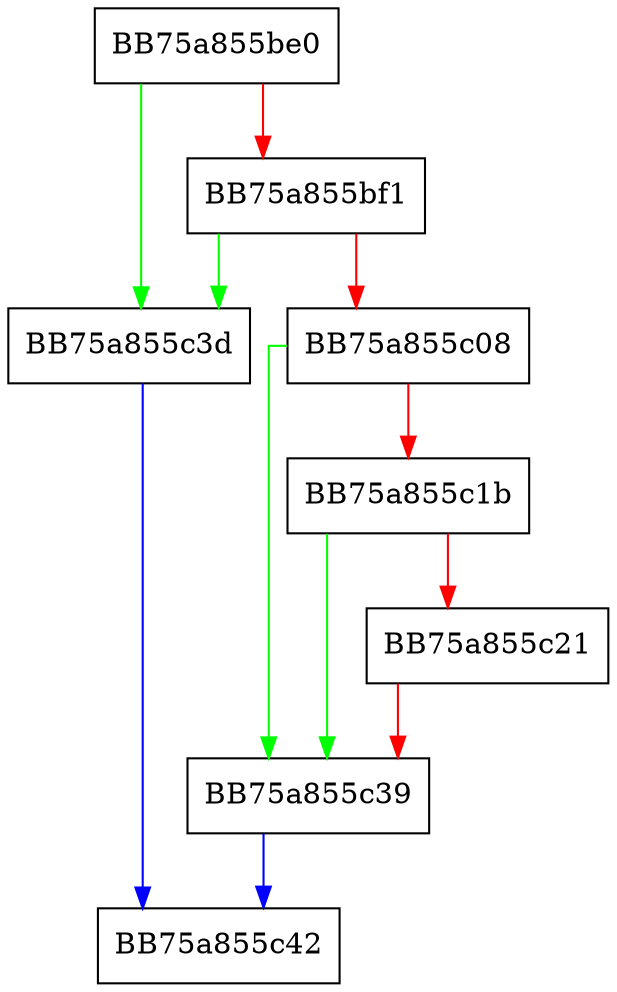 digraph ApiTaskWorker {
  node [shape="box"];
  graph [splines=ortho];
  BB75a855be0 -> BB75a855c3d [color="green"];
  BB75a855be0 -> BB75a855bf1 [color="red"];
  BB75a855bf1 -> BB75a855c3d [color="green"];
  BB75a855bf1 -> BB75a855c08 [color="red"];
  BB75a855c08 -> BB75a855c39 [color="green"];
  BB75a855c08 -> BB75a855c1b [color="red"];
  BB75a855c1b -> BB75a855c39 [color="green"];
  BB75a855c1b -> BB75a855c21 [color="red"];
  BB75a855c21 -> BB75a855c39 [color="red"];
  BB75a855c39 -> BB75a855c42 [color="blue"];
  BB75a855c3d -> BB75a855c42 [color="blue"];
}